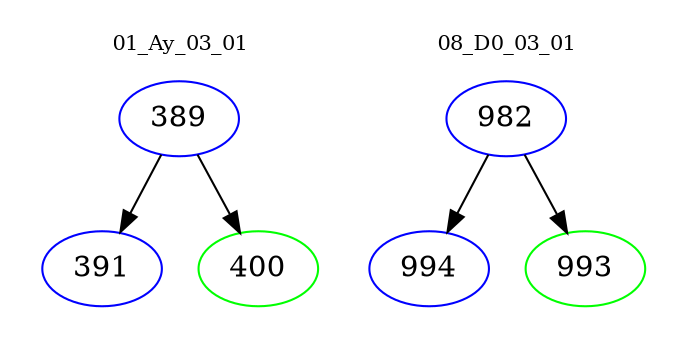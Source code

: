 digraph{
subgraph cluster_0 {
color = white
label = "01_Ay_03_01";
fontsize=10;
T0_389 [label="389", color="blue"]
T0_389 -> T0_391 [color="black"]
T0_391 [label="391", color="blue"]
T0_389 -> T0_400 [color="black"]
T0_400 [label="400", color="green"]
}
subgraph cluster_1 {
color = white
label = "08_D0_03_01";
fontsize=10;
T1_982 [label="982", color="blue"]
T1_982 -> T1_994 [color="black"]
T1_994 [label="994", color="blue"]
T1_982 -> T1_993 [color="black"]
T1_993 [label="993", color="green"]
}
}

